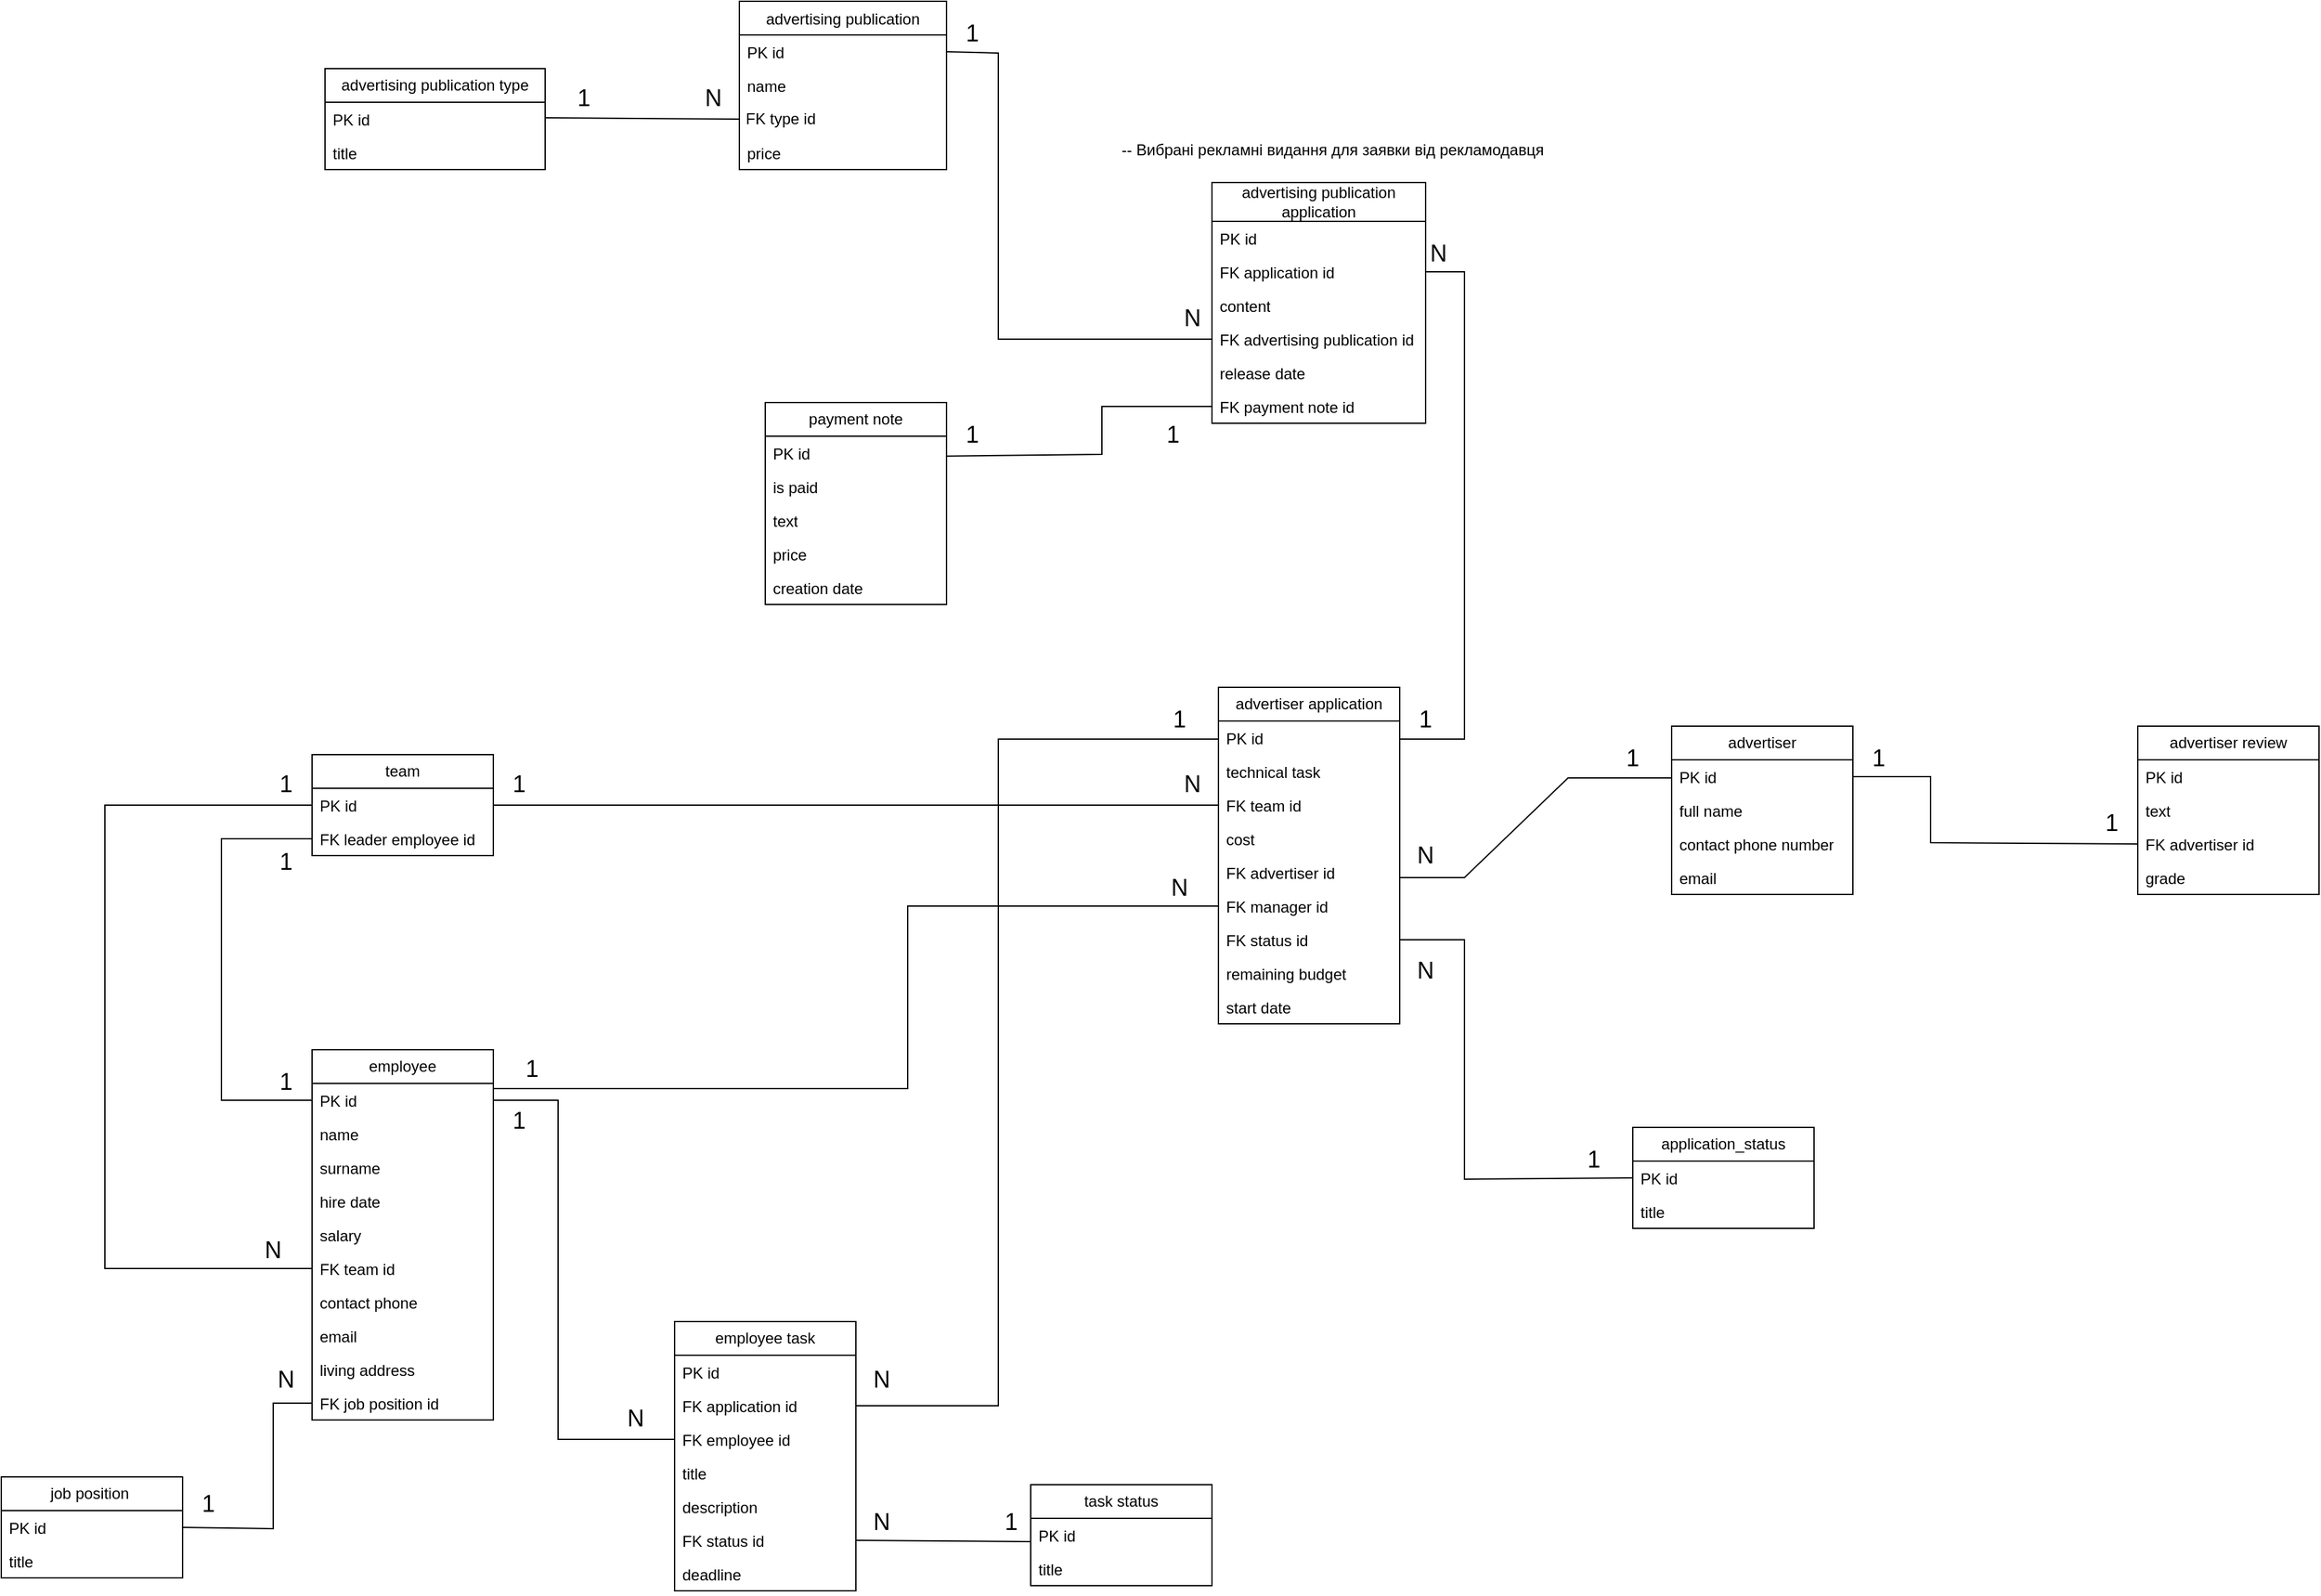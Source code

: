 <mxfile version="22.0.4" type="device">
  <diagram name="Страница — 1" id="g6bd3yMYo5vylakpivTN">
    <mxGraphModel dx="1366" dy="722" grid="1" gridSize="10" guides="1" tooltips="1" connect="1" arrows="1" fold="1" page="1" pageScale="1" pageWidth="3300" pageHeight="2339" math="0" shadow="0">
      <root>
        <mxCell id="0" />
        <mxCell id="1" parent="0" />
        <mxCell id="McqnFxOTJsRAkVIEEmKg-53" value="employee" style="swimlane;fontStyle=0;childLayout=stackLayout;horizontal=1;startSize=26;fillColor=none;horizontalStack=0;resizeParent=1;resizeParentMax=0;resizeLast=0;collapsible=1;marginBottom=0;whiteSpace=wrap;html=1;" parent="1" vertex="1">
          <mxGeometry x="1350" y="1420" width="140" height="286" as="geometry" />
        </mxCell>
        <mxCell id="McqnFxOTJsRAkVIEEmKg-54" value="PK id&amp;nbsp;" style="text;strokeColor=none;fillColor=none;align=left;verticalAlign=top;spacingLeft=4;spacingRight=4;overflow=hidden;rotatable=0;points=[[0,0.5],[1,0.5]];portConstraint=eastwest;whiteSpace=wrap;html=1;" parent="McqnFxOTJsRAkVIEEmKg-53" vertex="1">
          <mxGeometry y="26" width="140" height="26" as="geometry" />
        </mxCell>
        <mxCell id="McqnFxOTJsRAkVIEEmKg-55" value="name" style="text;strokeColor=none;fillColor=none;align=left;verticalAlign=top;spacingLeft=4;spacingRight=4;overflow=hidden;rotatable=0;points=[[0,0.5],[1,0.5]];portConstraint=eastwest;whiteSpace=wrap;html=1;" parent="McqnFxOTJsRAkVIEEmKg-53" vertex="1">
          <mxGeometry y="52" width="140" height="26" as="geometry" />
        </mxCell>
        <mxCell id="McqnFxOTJsRAkVIEEmKg-56" value="surname" style="text;strokeColor=none;fillColor=none;align=left;verticalAlign=top;spacingLeft=4;spacingRight=4;overflow=hidden;rotatable=0;points=[[0,0.5],[1,0.5]];portConstraint=eastwest;whiteSpace=wrap;html=1;" parent="McqnFxOTJsRAkVIEEmKg-53" vertex="1">
          <mxGeometry y="78" width="140" height="26" as="geometry" />
        </mxCell>
        <mxCell id="McqnFxOTJsRAkVIEEmKg-57" value="hire date" style="text;strokeColor=none;fillColor=none;align=left;verticalAlign=top;spacingLeft=4;spacingRight=4;overflow=hidden;rotatable=0;points=[[0,0.5],[1,0.5]];portConstraint=eastwest;whiteSpace=wrap;html=1;" parent="McqnFxOTJsRAkVIEEmKg-53" vertex="1">
          <mxGeometry y="104" width="140" height="26" as="geometry" />
        </mxCell>
        <mxCell id="McqnFxOTJsRAkVIEEmKg-60" value="salary" style="text;strokeColor=none;fillColor=none;align=left;verticalAlign=top;spacingLeft=4;spacingRight=4;overflow=hidden;rotatable=0;points=[[0,0.5],[1,0.5]];portConstraint=eastwest;whiteSpace=wrap;html=1;" parent="McqnFxOTJsRAkVIEEmKg-53" vertex="1">
          <mxGeometry y="130" width="140" height="26" as="geometry" />
        </mxCell>
        <mxCell id="McqnFxOTJsRAkVIEEmKg-64" value="FK team id" style="text;strokeColor=none;fillColor=none;align=left;verticalAlign=top;spacingLeft=4;spacingRight=4;overflow=hidden;rotatable=0;points=[[0,0.5],[1,0.5]];portConstraint=eastwest;whiteSpace=wrap;html=1;" parent="McqnFxOTJsRAkVIEEmKg-53" vertex="1">
          <mxGeometry y="156" width="140" height="26" as="geometry" />
        </mxCell>
        <mxCell id="McqnFxOTJsRAkVIEEmKg-63" value="contact phone" style="text;strokeColor=none;fillColor=none;align=left;verticalAlign=top;spacingLeft=4;spacingRight=4;overflow=hidden;rotatable=0;points=[[0,0.5],[1,0.5]];portConstraint=eastwest;whiteSpace=wrap;html=1;" parent="McqnFxOTJsRAkVIEEmKg-53" vertex="1">
          <mxGeometry y="182" width="140" height="26" as="geometry" />
        </mxCell>
        <mxCell id="McqnFxOTJsRAkVIEEmKg-62" value="email" style="text;strokeColor=none;fillColor=none;align=left;verticalAlign=top;spacingLeft=4;spacingRight=4;overflow=hidden;rotatable=0;points=[[0,0.5],[1,0.5]];portConstraint=eastwest;whiteSpace=wrap;html=1;" parent="McqnFxOTJsRAkVIEEmKg-53" vertex="1">
          <mxGeometry y="208" width="140" height="26" as="geometry" />
        </mxCell>
        <mxCell id="McqnFxOTJsRAkVIEEmKg-61" value="living address" style="text;strokeColor=none;fillColor=none;align=left;verticalAlign=top;spacingLeft=4;spacingRight=4;overflow=hidden;rotatable=0;points=[[0,0.5],[1,0.5]];portConstraint=eastwest;whiteSpace=wrap;html=1;" parent="McqnFxOTJsRAkVIEEmKg-53" vertex="1">
          <mxGeometry y="234" width="140" height="26" as="geometry" />
        </mxCell>
        <mxCell id="McqnFxOTJsRAkVIEEmKg-58" value="FK job position id" style="text;strokeColor=none;fillColor=none;align=left;verticalAlign=top;spacingLeft=4;spacingRight=4;overflow=hidden;rotatable=0;points=[[0,0.5],[1,0.5]];portConstraint=eastwest;whiteSpace=wrap;html=1;" parent="McqnFxOTJsRAkVIEEmKg-53" vertex="1">
          <mxGeometry y="260" width="140" height="26" as="geometry" />
        </mxCell>
        <mxCell id="McqnFxOTJsRAkVIEEmKg-67" value="team" style="swimlane;fontStyle=0;childLayout=stackLayout;horizontal=1;startSize=26;fillColor=none;horizontalStack=0;resizeParent=1;resizeParentMax=0;resizeLast=0;collapsible=1;marginBottom=0;whiteSpace=wrap;html=1;" parent="1" vertex="1">
          <mxGeometry x="1350" y="1192" width="140" height="78" as="geometry" />
        </mxCell>
        <mxCell id="McqnFxOTJsRAkVIEEmKg-68" value="PK id" style="text;strokeColor=none;fillColor=none;align=left;verticalAlign=top;spacingLeft=4;spacingRight=4;overflow=hidden;rotatable=0;points=[[0,0.5],[1,0.5]];portConstraint=eastwest;whiteSpace=wrap;html=1;" parent="McqnFxOTJsRAkVIEEmKg-67" vertex="1">
          <mxGeometry y="26" width="140" height="26" as="geometry" />
        </mxCell>
        <mxCell id="McqnFxOTJsRAkVIEEmKg-69" value="FK leader employee id" style="text;strokeColor=none;fillColor=none;align=left;verticalAlign=top;spacingLeft=4;spacingRight=4;overflow=hidden;rotatable=0;points=[[0,0.5],[1,0.5]];portConstraint=eastwest;whiteSpace=wrap;html=1;" parent="McqnFxOTJsRAkVIEEmKg-67" vertex="1">
          <mxGeometry y="52" width="140" height="26" as="geometry" />
        </mxCell>
        <mxCell id="McqnFxOTJsRAkVIEEmKg-78" value="job position&amp;nbsp;" style="swimlane;fontStyle=0;childLayout=stackLayout;horizontal=1;startSize=26;fillColor=none;horizontalStack=0;resizeParent=1;resizeParentMax=0;resizeLast=0;collapsible=1;marginBottom=0;whiteSpace=wrap;html=1;" parent="1" vertex="1">
          <mxGeometry x="1110" y="1750" width="140" height="78" as="geometry" />
        </mxCell>
        <mxCell id="McqnFxOTJsRAkVIEEmKg-79" value="PK id" style="text;strokeColor=none;fillColor=none;align=left;verticalAlign=top;spacingLeft=4;spacingRight=4;overflow=hidden;rotatable=0;points=[[0,0.5],[1,0.5]];portConstraint=eastwest;whiteSpace=wrap;html=1;" parent="McqnFxOTJsRAkVIEEmKg-78" vertex="1">
          <mxGeometry y="26" width="140" height="26" as="geometry" />
        </mxCell>
        <mxCell id="McqnFxOTJsRAkVIEEmKg-80" value="title&amp;nbsp;" style="text;strokeColor=none;fillColor=none;align=left;verticalAlign=top;spacingLeft=4;spacingRight=4;overflow=hidden;rotatable=0;points=[[0,0.5],[1,0.5]];portConstraint=eastwest;whiteSpace=wrap;html=1;" parent="McqnFxOTJsRAkVIEEmKg-78" vertex="1">
          <mxGeometry y="52" width="140" height="26" as="geometry" />
        </mxCell>
        <mxCell id="McqnFxOTJsRAkVIEEmKg-83" value="advertising publication application" style="swimlane;fontStyle=0;childLayout=stackLayout;horizontal=1;startSize=30;fillColor=none;horizontalStack=0;resizeParent=1;resizeParentMax=0;resizeLast=0;collapsible=1;marginBottom=0;whiteSpace=wrap;html=1;" parent="1" vertex="1">
          <mxGeometry x="2045" y="750" width="165" height="186" as="geometry" />
        </mxCell>
        <mxCell id="McqnFxOTJsRAkVIEEmKg-84" value="PK id" style="text;strokeColor=none;fillColor=none;align=left;verticalAlign=top;spacingLeft=4;spacingRight=4;overflow=hidden;rotatable=0;points=[[0,0.5],[1,0.5]];portConstraint=eastwest;whiteSpace=wrap;html=1;" parent="McqnFxOTJsRAkVIEEmKg-83" vertex="1">
          <mxGeometry y="30" width="165" height="26" as="geometry" />
        </mxCell>
        <mxCell id="McqnFxOTJsRAkVIEEmKg-85" value="FK application id" style="text;strokeColor=none;fillColor=none;align=left;verticalAlign=top;spacingLeft=4;spacingRight=4;overflow=hidden;rotatable=0;points=[[0,0.5],[1,0.5]];portConstraint=eastwest;whiteSpace=wrap;html=1;" parent="McqnFxOTJsRAkVIEEmKg-83" vertex="1">
          <mxGeometry y="56" width="165" height="26" as="geometry" />
        </mxCell>
        <mxCell id="McqnFxOTJsRAkVIEEmKg-87" value="content" style="text;strokeColor=none;fillColor=none;align=left;verticalAlign=top;spacingLeft=4;spacingRight=4;overflow=hidden;rotatable=0;points=[[0,0.5],[1,0.5]];portConstraint=eastwest;whiteSpace=wrap;html=1;" parent="McqnFxOTJsRAkVIEEmKg-83" vertex="1">
          <mxGeometry y="82" width="165" height="26" as="geometry" />
        </mxCell>
        <mxCell id="McqnFxOTJsRAkVIEEmKg-86" value="FK advertising publication id" style="text;strokeColor=none;fillColor=none;align=left;verticalAlign=top;spacingLeft=4;spacingRight=4;overflow=hidden;rotatable=0;points=[[0,0.5],[1,0.5]];portConstraint=eastwest;whiteSpace=wrap;html=1;" parent="McqnFxOTJsRAkVIEEmKg-83" vertex="1">
          <mxGeometry y="108" width="165" height="26" as="geometry" />
        </mxCell>
        <mxCell id="McqnFxOTJsRAkVIEEmKg-89" value="release date" style="text;strokeColor=none;fillColor=none;align=left;verticalAlign=top;spacingLeft=4;spacingRight=4;overflow=hidden;rotatable=0;points=[[0,0.5],[1,0.5]];portConstraint=eastwest;whiteSpace=wrap;html=1;" parent="McqnFxOTJsRAkVIEEmKg-83" vertex="1">
          <mxGeometry y="134" width="165" height="26" as="geometry" />
        </mxCell>
        <mxCell id="McqnFxOTJsRAkVIEEmKg-88" value="FK payment note id" style="text;strokeColor=none;fillColor=none;align=left;verticalAlign=top;spacingLeft=4;spacingRight=4;overflow=hidden;rotatable=0;points=[[0,0.5],[1,0.5]];portConstraint=eastwest;whiteSpace=wrap;html=1;" parent="McqnFxOTJsRAkVIEEmKg-83" vertex="1">
          <mxGeometry y="160" width="165" height="26" as="geometry" />
        </mxCell>
        <mxCell id="McqnFxOTJsRAkVIEEmKg-1" value="advertising publication type" style="swimlane;fontStyle=0;childLayout=stackLayout;horizontal=1;startSize=26;fillColor=none;horizontalStack=0;resizeParent=1;resizeParentMax=0;resizeLast=0;collapsible=1;marginBottom=0;whiteSpace=wrap;html=1;" parent="1" vertex="1">
          <mxGeometry x="1360" y="662" width="170" height="78" as="geometry" />
        </mxCell>
        <mxCell id="McqnFxOTJsRAkVIEEmKg-2" value="PK id&amp;nbsp;" style="text;strokeColor=none;fillColor=none;align=left;verticalAlign=top;spacingLeft=4;spacingRight=4;overflow=hidden;rotatable=0;points=[[0,0.5],[1,0.5]];portConstraint=eastwest;whiteSpace=wrap;html=1;" parent="McqnFxOTJsRAkVIEEmKg-1" vertex="1">
          <mxGeometry y="26" width="170" height="26" as="geometry" />
        </mxCell>
        <mxCell id="McqnFxOTJsRAkVIEEmKg-3" value="title" style="text;strokeColor=none;fillColor=none;align=left;verticalAlign=top;spacingLeft=4;spacingRight=4;overflow=hidden;rotatable=0;points=[[0,0.5],[1,0.5]];portConstraint=eastwest;whiteSpace=wrap;html=1;" parent="McqnFxOTJsRAkVIEEmKg-1" vertex="1">
          <mxGeometry y="52" width="170" height="26" as="geometry" />
        </mxCell>
        <mxCell id="McqnFxOTJsRAkVIEEmKg-5" value="&lt;span style=&quot;font-weight: normal;&quot;&gt;advertising publication&lt;/span&gt;" style="swimlane;fontStyle=1;align=center;verticalAlign=top;childLayout=stackLayout;horizontal=1;startSize=26;horizontalStack=0;resizeParent=1;resizeParentMax=0;resizeLast=0;collapsible=1;marginBottom=0;whiteSpace=wrap;html=1;" parent="1" vertex="1">
          <mxGeometry x="1680" y="610" width="160" height="130" as="geometry">
            <mxRectangle x="730" y="200" width="160" height="30" as="alternateBounds" />
          </mxGeometry>
        </mxCell>
        <mxCell id="McqnFxOTJsRAkVIEEmKg-6" value="PK id" style="text;strokeColor=none;fillColor=none;align=left;verticalAlign=top;spacingLeft=4;spacingRight=4;overflow=hidden;rotatable=0;points=[[0,0.5],[1,0.5]];portConstraint=eastwest;whiteSpace=wrap;html=1;" parent="McqnFxOTJsRAkVIEEmKg-5" vertex="1">
          <mxGeometry y="26" width="160" height="26" as="geometry" />
        </mxCell>
        <mxCell id="McqnFxOTJsRAkVIEEmKg-8" value="name" style="text;strokeColor=none;fillColor=none;align=left;verticalAlign=top;spacingLeft=4;spacingRight=4;overflow=hidden;rotatable=0;points=[[0,0.5],[1,0.5]];portConstraint=eastwest;whiteSpace=wrap;html=1;" parent="McqnFxOTJsRAkVIEEmKg-5" vertex="1">
          <mxGeometry y="52" width="160" height="26" as="geometry" />
        </mxCell>
        <mxCell id="McqnFxOTJsRAkVIEEmKg-18" value="FK type id" style="text;align=left;fontStyle=0;verticalAlign=middle;spacingLeft=3;spacingRight=3;strokeColor=none;rotatable=0;points=[[0,0.5],[1,0.5]];portConstraint=eastwest;html=1;" parent="McqnFxOTJsRAkVIEEmKg-5" vertex="1">
          <mxGeometry y="78" width="160" height="26" as="geometry" />
        </mxCell>
        <mxCell id="McqnFxOTJsRAkVIEEmKg-21" value="price" style="text;strokeColor=none;fillColor=none;align=left;verticalAlign=top;spacingLeft=4;spacingRight=4;overflow=hidden;rotatable=0;points=[[0,0.5],[1,0.5]];portConstraint=eastwest;whiteSpace=wrap;html=1;" parent="McqnFxOTJsRAkVIEEmKg-5" vertex="1">
          <mxGeometry y="104" width="160" height="26" as="geometry" />
        </mxCell>
        <mxCell id="McqnFxOTJsRAkVIEEmKg-95" value="payment note" style="swimlane;fontStyle=0;childLayout=stackLayout;horizontal=1;startSize=26;fillColor=none;horizontalStack=0;resizeParent=1;resizeParentMax=0;resizeLast=0;collapsible=1;marginBottom=0;whiteSpace=wrap;html=1;" parent="1" vertex="1">
          <mxGeometry x="1700" y="920" width="140" height="156" as="geometry" />
        </mxCell>
        <mxCell id="McqnFxOTJsRAkVIEEmKg-96" value="PK id" style="text;strokeColor=none;fillColor=none;align=left;verticalAlign=top;spacingLeft=4;spacingRight=4;overflow=hidden;rotatable=0;points=[[0,0.5],[1,0.5]];portConstraint=eastwest;whiteSpace=wrap;html=1;" parent="McqnFxOTJsRAkVIEEmKg-95" vertex="1">
          <mxGeometry y="26" width="140" height="26" as="geometry" />
        </mxCell>
        <mxCell id="McqnFxOTJsRAkVIEEmKg-97" value="is paid" style="text;strokeColor=none;fillColor=none;align=left;verticalAlign=top;spacingLeft=4;spacingRight=4;overflow=hidden;rotatable=0;points=[[0,0.5],[1,0.5]];portConstraint=eastwest;whiteSpace=wrap;html=1;" parent="McqnFxOTJsRAkVIEEmKg-95" vertex="1">
          <mxGeometry y="52" width="140" height="26" as="geometry" />
        </mxCell>
        <mxCell id="McqnFxOTJsRAkVIEEmKg-99" value="text" style="text;strokeColor=none;fillColor=none;align=left;verticalAlign=top;spacingLeft=4;spacingRight=4;overflow=hidden;rotatable=0;points=[[0,0.5],[1,0.5]];portConstraint=eastwest;whiteSpace=wrap;html=1;" parent="McqnFxOTJsRAkVIEEmKg-95" vertex="1">
          <mxGeometry y="78" width="140" height="26" as="geometry" />
        </mxCell>
        <mxCell id="McqnFxOTJsRAkVIEEmKg-100" value="price" style="text;strokeColor=none;fillColor=none;align=left;verticalAlign=top;spacingLeft=4;spacingRight=4;overflow=hidden;rotatable=0;points=[[0,0.5],[1,0.5]];portConstraint=eastwest;whiteSpace=wrap;html=1;" parent="McqnFxOTJsRAkVIEEmKg-95" vertex="1">
          <mxGeometry y="104" width="140" height="26" as="geometry" />
        </mxCell>
        <mxCell id="McqnFxOTJsRAkVIEEmKg-98" value="creation date" style="text;strokeColor=none;fillColor=none;align=left;verticalAlign=top;spacingLeft=4;spacingRight=4;overflow=hidden;rotatable=0;points=[[0,0.5],[1,0.5]];portConstraint=eastwest;whiteSpace=wrap;html=1;" parent="McqnFxOTJsRAkVIEEmKg-95" vertex="1">
          <mxGeometry y="130" width="140" height="26" as="geometry" />
        </mxCell>
        <mxCell id="McqnFxOTJsRAkVIEEmKg-103" value="employee task" style="swimlane;fontStyle=0;childLayout=stackLayout;horizontal=1;startSize=26;fillColor=none;horizontalStack=0;resizeParent=1;resizeParentMax=0;resizeLast=0;collapsible=1;marginBottom=0;whiteSpace=wrap;html=1;" parent="1" vertex="1">
          <mxGeometry x="1630" y="1630" width="140" height="208" as="geometry" />
        </mxCell>
        <mxCell id="McqnFxOTJsRAkVIEEmKg-104" value="PK id" style="text;strokeColor=none;fillColor=none;align=left;verticalAlign=top;spacingLeft=4;spacingRight=4;overflow=hidden;rotatable=0;points=[[0,0.5],[1,0.5]];portConstraint=eastwest;whiteSpace=wrap;html=1;" parent="McqnFxOTJsRAkVIEEmKg-103" vertex="1">
          <mxGeometry y="26" width="140" height="26" as="geometry" />
        </mxCell>
        <mxCell id="f1Xy0BSZSPiugamJ5E43-2" value="FK application id" style="text;strokeColor=none;fillColor=none;align=left;verticalAlign=top;spacingLeft=4;spacingRight=4;overflow=hidden;rotatable=0;points=[[0,0.5],[1,0.5]];portConstraint=eastwest;whiteSpace=wrap;html=1;" parent="McqnFxOTJsRAkVIEEmKg-103" vertex="1">
          <mxGeometry y="52" width="140" height="26" as="geometry" />
        </mxCell>
        <mxCell id="McqnFxOTJsRAkVIEEmKg-105" value="FK employee id" style="text;strokeColor=none;fillColor=none;align=left;verticalAlign=top;spacingLeft=4;spacingRight=4;overflow=hidden;rotatable=0;points=[[0,0.5],[1,0.5]];portConstraint=eastwest;whiteSpace=wrap;html=1;" parent="McqnFxOTJsRAkVIEEmKg-103" vertex="1">
          <mxGeometry y="78" width="140" height="26" as="geometry" />
        </mxCell>
        <mxCell id="McqnFxOTJsRAkVIEEmKg-107" value="title" style="text;strokeColor=none;fillColor=none;align=left;verticalAlign=top;spacingLeft=4;spacingRight=4;overflow=hidden;rotatable=0;points=[[0,0.5],[1,0.5]];portConstraint=eastwest;whiteSpace=wrap;html=1;" parent="McqnFxOTJsRAkVIEEmKg-103" vertex="1">
          <mxGeometry y="104" width="140" height="26" as="geometry" />
        </mxCell>
        <mxCell id="McqnFxOTJsRAkVIEEmKg-108" value="description" style="text;strokeColor=none;fillColor=none;align=left;verticalAlign=top;spacingLeft=4;spacingRight=4;overflow=hidden;rotatable=0;points=[[0,0.5],[1,0.5]];portConstraint=eastwest;whiteSpace=wrap;html=1;" parent="McqnFxOTJsRAkVIEEmKg-103" vertex="1">
          <mxGeometry y="130" width="140" height="26" as="geometry" />
        </mxCell>
        <mxCell id="McqnFxOTJsRAkVIEEmKg-106" value="FK status id" style="text;strokeColor=none;fillColor=none;align=left;verticalAlign=top;spacingLeft=4;spacingRight=4;overflow=hidden;rotatable=0;points=[[0,0.5],[1,0.5]];portConstraint=eastwest;whiteSpace=wrap;html=1;" parent="McqnFxOTJsRAkVIEEmKg-103" vertex="1">
          <mxGeometry y="156" width="140" height="26" as="geometry" />
        </mxCell>
        <mxCell id="rpDzEWUVk_bfpMliMQqk-1" value="deadline" style="text;strokeColor=none;fillColor=none;align=left;verticalAlign=top;spacingLeft=4;spacingRight=4;overflow=hidden;rotatable=0;points=[[0,0.5],[1,0.5]];portConstraint=eastwest;whiteSpace=wrap;html=1;" parent="McqnFxOTJsRAkVIEEmKg-103" vertex="1">
          <mxGeometry y="182" width="140" height="26" as="geometry" />
        </mxCell>
        <mxCell id="McqnFxOTJsRAkVIEEmKg-109" value="task status" style="swimlane;fontStyle=0;childLayout=stackLayout;horizontal=1;startSize=26;fillColor=none;horizontalStack=0;resizeParent=1;resizeParentMax=0;resizeLast=0;collapsible=1;marginBottom=0;whiteSpace=wrap;html=1;" parent="1" vertex="1">
          <mxGeometry x="1905" y="1756" width="140" height="78" as="geometry" />
        </mxCell>
        <mxCell id="McqnFxOTJsRAkVIEEmKg-110" value="PK id" style="text;strokeColor=none;fillColor=none;align=left;verticalAlign=top;spacingLeft=4;spacingRight=4;overflow=hidden;rotatable=0;points=[[0,0.5],[1,0.5]];portConstraint=eastwest;whiteSpace=wrap;html=1;" parent="McqnFxOTJsRAkVIEEmKg-109" vertex="1">
          <mxGeometry y="26" width="140" height="26" as="geometry" />
        </mxCell>
        <mxCell id="McqnFxOTJsRAkVIEEmKg-111" value="title" style="text;strokeColor=none;fillColor=none;align=left;verticalAlign=top;spacingLeft=4;spacingRight=4;overflow=hidden;rotatable=0;points=[[0,0.5],[1,0.5]];portConstraint=eastwest;whiteSpace=wrap;html=1;" parent="McqnFxOTJsRAkVIEEmKg-109" vertex="1">
          <mxGeometry y="52" width="140" height="26" as="geometry" />
        </mxCell>
        <mxCell id="McqnFxOTJsRAkVIEEmKg-41" value="advertiser application" style="swimlane;fontStyle=0;childLayout=stackLayout;horizontal=1;startSize=26;fillColor=none;horizontalStack=0;resizeParent=1;resizeParentMax=0;resizeLast=0;collapsible=1;marginBottom=0;whiteSpace=wrap;html=1;" parent="1" vertex="1">
          <mxGeometry x="2050" y="1140" width="140" height="260" as="geometry" />
        </mxCell>
        <mxCell id="McqnFxOTJsRAkVIEEmKg-42" value="PK id&amp;nbsp;" style="text;strokeColor=none;fillColor=none;align=left;verticalAlign=top;spacingLeft=4;spacingRight=4;overflow=hidden;rotatable=0;points=[[0,0.5],[1,0.5]];portConstraint=eastwest;whiteSpace=wrap;html=1;" parent="McqnFxOTJsRAkVIEEmKg-41" vertex="1">
          <mxGeometry y="26" width="140" height="26" as="geometry" />
        </mxCell>
        <mxCell id="McqnFxOTJsRAkVIEEmKg-43" value="technical task" style="text;strokeColor=none;fillColor=none;align=left;verticalAlign=top;spacingLeft=4;spacingRight=4;overflow=hidden;rotatable=0;points=[[0,0.5],[1,0.5]];portConstraint=eastwest;whiteSpace=wrap;html=1;" parent="McqnFxOTJsRAkVIEEmKg-41" vertex="1">
          <mxGeometry y="52" width="140" height="26" as="geometry" />
        </mxCell>
        <mxCell id="McqnFxOTJsRAkVIEEmKg-46" value="FK team id" style="text;strokeColor=none;fillColor=none;align=left;verticalAlign=top;spacingLeft=4;spacingRight=4;overflow=hidden;rotatable=0;points=[[0,0.5],[1,0.5]];portConstraint=eastwest;whiteSpace=wrap;html=1;" parent="McqnFxOTJsRAkVIEEmKg-41" vertex="1">
          <mxGeometry y="78" width="140" height="26" as="geometry" />
        </mxCell>
        <mxCell id="McqnFxOTJsRAkVIEEmKg-44" value="cost" style="text;strokeColor=none;fillColor=none;align=left;verticalAlign=top;spacingLeft=4;spacingRight=4;overflow=hidden;rotatable=0;points=[[0,0.5],[1,0.5]];portConstraint=eastwest;whiteSpace=wrap;html=1;" parent="McqnFxOTJsRAkVIEEmKg-41" vertex="1">
          <mxGeometry y="104" width="140" height="26" as="geometry" />
        </mxCell>
        <mxCell id="McqnFxOTJsRAkVIEEmKg-45" value="FK advertiser id" style="text;strokeColor=none;fillColor=none;align=left;verticalAlign=top;spacingLeft=4;spacingRight=4;overflow=hidden;rotatable=0;points=[[0,0.5],[1,0.5]];portConstraint=eastwest;whiteSpace=wrap;html=1;" parent="McqnFxOTJsRAkVIEEmKg-41" vertex="1">
          <mxGeometry y="130" width="140" height="26" as="geometry" />
        </mxCell>
        <mxCell id="McqnFxOTJsRAkVIEEmKg-47" value="FK manager id" style="text;strokeColor=none;fillColor=none;align=left;verticalAlign=top;spacingLeft=4;spacingRight=4;overflow=hidden;rotatable=0;points=[[0,0.5],[1,0.5]];portConstraint=eastwest;whiteSpace=wrap;html=1;" parent="McqnFxOTJsRAkVIEEmKg-41" vertex="1">
          <mxGeometry y="156" width="140" height="26" as="geometry" />
        </mxCell>
        <mxCell id="MyFPFQ9mLuMTNdEqDyWR-5" value="FK status id" style="text;strokeColor=none;fillColor=none;align=left;verticalAlign=top;spacingLeft=4;spacingRight=4;overflow=hidden;rotatable=0;points=[[0,0.5],[1,0.5]];portConstraint=eastwest;whiteSpace=wrap;html=1;" parent="McqnFxOTJsRAkVIEEmKg-41" vertex="1">
          <mxGeometry y="182" width="140" height="26" as="geometry" />
        </mxCell>
        <mxCell id="f1Xy0BSZSPiugamJ5E43-9" value="remaining budget" style="text;strokeColor=none;fillColor=none;align=left;verticalAlign=top;spacingLeft=4;spacingRight=4;overflow=hidden;rotatable=0;points=[[0,0.5],[1,0.5]];portConstraint=eastwest;whiteSpace=wrap;html=1;" parent="McqnFxOTJsRAkVIEEmKg-41" vertex="1">
          <mxGeometry y="208" width="140" height="26" as="geometry" />
        </mxCell>
        <mxCell id="HIlLosAb8wcKGpK-sCqU-1" value="start date" style="text;strokeColor=none;fillColor=none;align=left;verticalAlign=top;spacingLeft=4;spacingRight=4;overflow=hidden;rotatable=0;points=[[0,0.5],[1,0.5]];portConstraint=eastwest;whiteSpace=wrap;html=1;" parent="McqnFxOTJsRAkVIEEmKg-41" vertex="1">
          <mxGeometry y="234" width="140" height="26" as="geometry" />
        </mxCell>
        <mxCell id="McqnFxOTJsRAkVIEEmKg-27" value="advertiser" style="swimlane;fontStyle=0;childLayout=stackLayout;horizontal=1;startSize=26;fillColor=none;horizontalStack=0;resizeParent=1;resizeParentMax=0;resizeLast=0;collapsible=1;marginBottom=0;whiteSpace=wrap;html=1;" parent="1" vertex="1">
          <mxGeometry x="2400" y="1170" width="140" height="130" as="geometry" />
        </mxCell>
        <mxCell id="McqnFxOTJsRAkVIEEmKg-28" value="PK id" style="text;strokeColor=none;fillColor=none;align=left;verticalAlign=top;spacingLeft=4;spacingRight=4;overflow=hidden;rotatable=0;points=[[0,0.5],[1,0.5]];portConstraint=eastwest;whiteSpace=wrap;html=1;" parent="McqnFxOTJsRAkVIEEmKg-27" vertex="1">
          <mxGeometry y="26" width="140" height="26" as="geometry" />
        </mxCell>
        <mxCell id="McqnFxOTJsRAkVIEEmKg-29" value="full name" style="text;strokeColor=none;fillColor=none;align=left;verticalAlign=top;spacingLeft=4;spacingRight=4;overflow=hidden;rotatable=0;points=[[0,0.5],[1,0.5]];portConstraint=eastwest;whiteSpace=wrap;html=1;" parent="McqnFxOTJsRAkVIEEmKg-27" vertex="1">
          <mxGeometry y="52" width="140" height="26" as="geometry" />
        </mxCell>
        <mxCell id="McqnFxOTJsRAkVIEEmKg-30" value="contact phone number" style="text;strokeColor=none;fillColor=none;align=left;verticalAlign=top;spacingLeft=4;spacingRight=4;overflow=hidden;rotatable=0;points=[[0,0.5],[1,0.5]];portConstraint=eastwest;whiteSpace=wrap;html=1;" parent="McqnFxOTJsRAkVIEEmKg-27" vertex="1">
          <mxGeometry y="78" width="140" height="26" as="geometry" />
        </mxCell>
        <mxCell id="McqnFxOTJsRAkVIEEmKg-32" value="email" style="text;strokeColor=none;fillColor=none;align=left;verticalAlign=top;spacingLeft=4;spacingRight=4;overflow=hidden;rotatable=0;points=[[0,0.5],[1,0.5]];portConstraint=eastwest;whiteSpace=wrap;html=1;" parent="McqnFxOTJsRAkVIEEmKg-27" vertex="1">
          <mxGeometry y="104" width="140" height="26" as="geometry" />
        </mxCell>
        <mxCell id="McqnFxOTJsRAkVIEEmKg-33" value="advertiser review" style="swimlane;fontStyle=0;childLayout=stackLayout;horizontal=1;startSize=26;fillColor=none;horizontalStack=0;resizeParent=1;resizeParentMax=0;resizeLast=0;collapsible=1;marginBottom=0;whiteSpace=wrap;html=1;" parent="1" vertex="1">
          <mxGeometry x="2760" y="1170" width="140" height="130" as="geometry" />
        </mxCell>
        <mxCell id="McqnFxOTJsRAkVIEEmKg-34" value="PK id" style="text;strokeColor=none;fillColor=none;align=left;verticalAlign=top;spacingLeft=4;spacingRight=4;overflow=hidden;rotatable=0;points=[[0,0.5],[1,0.5]];portConstraint=eastwest;whiteSpace=wrap;html=1;" parent="McqnFxOTJsRAkVIEEmKg-33" vertex="1">
          <mxGeometry y="26" width="140" height="26" as="geometry" />
        </mxCell>
        <mxCell id="McqnFxOTJsRAkVIEEmKg-35" value="text" style="text;strokeColor=none;fillColor=none;align=left;verticalAlign=top;spacingLeft=4;spacingRight=4;overflow=hidden;rotatable=0;points=[[0,0.5],[1,0.5]];portConstraint=eastwest;whiteSpace=wrap;html=1;" parent="McqnFxOTJsRAkVIEEmKg-33" vertex="1">
          <mxGeometry y="52" width="140" height="26" as="geometry" />
        </mxCell>
        <mxCell id="McqnFxOTJsRAkVIEEmKg-36" value="FK advertiser id" style="text;strokeColor=none;fillColor=none;align=left;verticalAlign=top;spacingLeft=4;spacingRight=4;overflow=hidden;rotatable=0;points=[[0,0.5],[1,0.5]];portConstraint=eastwest;whiteSpace=wrap;html=1;" parent="McqnFxOTJsRAkVIEEmKg-33" vertex="1">
          <mxGeometry y="78" width="140" height="26" as="geometry" />
        </mxCell>
        <mxCell id="McqnFxOTJsRAkVIEEmKg-37" value="grade" style="text;strokeColor=none;fillColor=none;align=left;verticalAlign=top;spacingLeft=4;spacingRight=4;overflow=hidden;rotatable=0;points=[[0,0.5],[1,0.5]];portConstraint=eastwest;whiteSpace=wrap;html=1;" parent="McqnFxOTJsRAkVIEEmKg-33" vertex="1">
          <mxGeometry y="104" width="140" height="26" as="geometry" />
        </mxCell>
        <mxCell id="eCdpoadKkDuX9MHkHpz4-1" value="N" style="text;html=1;strokeColor=none;fillColor=none;align=center;verticalAlign=middle;whiteSpace=wrap;rounded=0;fontSize=18;" parent="1" vertex="1">
          <mxGeometry x="1990" y="1280" width="60" height="30" as="geometry" />
        </mxCell>
        <mxCell id="eCdpoadKkDuX9MHkHpz4-2" value="1" style="text;html=1;strokeColor=none;fillColor=none;align=center;verticalAlign=middle;whiteSpace=wrap;rounded=0;fontSize=18;" parent="1" vertex="1">
          <mxGeometry x="2710" y="1230" width="60" height="30" as="geometry" />
        </mxCell>
        <mxCell id="eCdpoadKkDuX9MHkHpz4-3" value="1" style="text;html=1;strokeColor=none;fillColor=none;align=center;verticalAlign=middle;whiteSpace=wrap;rounded=0;fontSize=18;" parent="1" vertex="1">
          <mxGeometry x="2530" y="1180" width="60" height="30" as="geometry" />
        </mxCell>
        <mxCell id="eCdpoadKkDuX9MHkHpz4-4" value="1" style="text;html=1;strokeColor=none;fillColor=none;align=center;verticalAlign=middle;whiteSpace=wrap;rounded=0;fontSize=18;" parent="1" vertex="1">
          <mxGeometry x="2340" y="1180" width="60" height="30" as="geometry" />
        </mxCell>
        <mxCell id="eCdpoadKkDuX9MHkHpz4-5" value="N" style="text;html=1;strokeColor=none;fillColor=none;align=center;verticalAlign=middle;whiteSpace=wrap;rounded=0;fontSize=18;" parent="1" vertex="1">
          <mxGeometry x="2180" y="1255" width="60" height="30" as="geometry" />
        </mxCell>
        <mxCell id="eCdpoadKkDuX9MHkHpz4-7" value="1" style="text;html=1;strokeColor=none;fillColor=none;align=center;verticalAlign=middle;whiteSpace=wrap;rounded=0;fontSize=18;" parent="1" vertex="1">
          <mxGeometry x="1490" y="1420" width="60" height="30" as="geometry" />
        </mxCell>
        <mxCell id="eCdpoadKkDuX9MHkHpz4-9" value="1" style="text;html=1;strokeColor=none;fillColor=none;align=center;verticalAlign=middle;whiteSpace=wrap;rounded=0;fontSize=18;" parent="1" vertex="1">
          <mxGeometry x="1240" y="1756" width="60" height="30" as="geometry" />
        </mxCell>
        <mxCell id="eCdpoadKkDuX9MHkHpz4-10" value="N" style="text;html=1;strokeColor=none;fillColor=none;align=center;verticalAlign=middle;whiteSpace=wrap;rounded=0;fontSize=18;" parent="1" vertex="1">
          <mxGeometry x="1300" y="1660" width="60" height="30" as="geometry" />
        </mxCell>
        <mxCell id="eCdpoadKkDuX9MHkHpz4-11" value="N" style="text;html=1;strokeColor=none;fillColor=none;align=center;verticalAlign=middle;whiteSpace=wrap;rounded=0;fontSize=18;" parent="1" vertex="1">
          <mxGeometry x="1570" y="1690" width="60" height="30" as="geometry" />
        </mxCell>
        <mxCell id="eCdpoadKkDuX9MHkHpz4-12" value="1" style="text;html=1;strokeColor=none;fillColor=none;align=center;verticalAlign=middle;whiteSpace=wrap;rounded=0;fontSize=18;" parent="1" vertex="1">
          <mxGeometry x="1480" y="1460" width="60" height="30" as="geometry" />
        </mxCell>
        <mxCell id="eCdpoadKkDuX9MHkHpz4-13" value="1" style="text;html=1;strokeColor=none;fillColor=none;align=center;verticalAlign=middle;whiteSpace=wrap;rounded=0;fontSize=18;" parent="1" vertex="1">
          <mxGeometry x="1860" y="1770" width="60" height="30" as="geometry" />
        </mxCell>
        <mxCell id="eCdpoadKkDuX9MHkHpz4-14" value="N" style="text;html=1;strokeColor=none;fillColor=none;align=center;verticalAlign=middle;whiteSpace=wrap;rounded=0;fontSize=18;" parent="1" vertex="1">
          <mxGeometry x="1760" y="1770" width="60" height="30" as="geometry" />
        </mxCell>
        <mxCell id="eCdpoadKkDuX9MHkHpz4-15" value="N" style="text;html=1;strokeColor=none;fillColor=none;align=center;verticalAlign=middle;whiteSpace=wrap;rounded=0;fontSize=18;" parent="1" vertex="1">
          <mxGeometry x="1290" y="1560" width="60" height="30" as="geometry" />
        </mxCell>
        <mxCell id="eCdpoadKkDuX9MHkHpz4-16" value="1" style="text;html=1;strokeColor=none;fillColor=none;align=center;verticalAlign=middle;whiteSpace=wrap;rounded=0;fontSize=18;" parent="1" vertex="1">
          <mxGeometry x="1300" y="1260" width="60" height="30" as="geometry" />
        </mxCell>
        <mxCell id="eCdpoadKkDuX9MHkHpz4-17" value="1" style="text;html=1;strokeColor=none;fillColor=none;align=center;verticalAlign=middle;whiteSpace=wrap;rounded=0;fontSize=18;" parent="1" vertex="1">
          <mxGeometry x="1300" y="1430" width="60" height="30" as="geometry" />
        </mxCell>
        <mxCell id="eCdpoadKkDuX9MHkHpz4-18" value="1" style="text;html=1;strokeColor=none;fillColor=none;align=center;verticalAlign=middle;whiteSpace=wrap;rounded=0;fontSize=18;" parent="1" vertex="1">
          <mxGeometry x="1300" y="1200" width="60" height="30" as="geometry" />
        </mxCell>
        <mxCell id="eCdpoadKkDuX9MHkHpz4-19" value="1" style="text;html=1;strokeColor=none;fillColor=none;align=center;verticalAlign=middle;whiteSpace=wrap;rounded=0;fontSize=18;" parent="1" vertex="1">
          <mxGeometry x="1480" y="1200" width="60" height="30" as="geometry" />
        </mxCell>
        <mxCell id="eCdpoadKkDuX9MHkHpz4-20" value="N" style="text;html=1;strokeColor=none;fillColor=none;align=center;verticalAlign=middle;whiteSpace=wrap;rounded=0;fontSize=18;" parent="1" vertex="1">
          <mxGeometry x="2000" y="1200" width="60" height="30" as="geometry" />
        </mxCell>
        <mxCell id="eCdpoadKkDuX9MHkHpz4-21" value="1" style="text;html=1;strokeColor=none;fillColor=none;align=center;verticalAlign=middle;whiteSpace=wrap;rounded=0;fontSize=18;" parent="1" vertex="1">
          <mxGeometry x="1985" y="930" width="60" height="30" as="geometry" />
        </mxCell>
        <mxCell id="eCdpoadKkDuX9MHkHpz4-22" value="1" style="text;html=1;strokeColor=none;fillColor=none;align=center;verticalAlign=middle;whiteSpace=wrap;rounded=0;fontSize=18;" parent="1" vertex="1">
          <mxGeometry x="1830" y="930" width="60" height="30" as="geometry" />
        </mxCell>
        <mxCell id="eCdpoadKkDuX9MHkHpz4-23" value="1" style="text;html=1;strokeColor=none;fillColor=none;align=center;verticalAlign=middle;whiteSpace=wrap;rounded=0;fontSize=18;" parent="1" vertex="1">
          <mxGeometry x="1530" y="670" width="60" height="30" as="geometry" />
        </mxCell>
        <mxCell id="eCdpoadKkDuX9MHkHpz4-24" value="N" style="text;html=1;strokeColor=none;fillColor=none;align=center;verticalAlign=middle;whiteSpace=wrap;rounded=0;fontSize=18;" parent="1" vertex="1">
          <mxGeometry x="1630" y="670" width="60" height="30" as="geometry" />
        </mxCell>
        <mxCell id="eCdpoadKkDuX9MHkHpz4-25" value="N" style="text;html=1;strokeColor=none;fillColor=none;align=center;verticalAlign=middle;whiteSpace=wrap;rounded=0;fontSize=18;" parent="1" vertex="1">
          <mxGeometry x="2000" y="840" width="60" height="30" as="geometry" />
        </mxCell>
        <mxCell id="xdRNNTTpkVEilu6mPG-V-1" value="1" style="text;html=1;strokeColor=none;fillColor=none;align=center;verticalAlign=middle;whiteSpace=wrap;rounded=0;fontSize=18;" parent="1" vertex="1">
          <mxGeometry x="1830" y="620" width="60" height="30" as="geometry" />
        </mxCell>
        <mxCell id="xdRNNTTpkVEilu6mPG-V-2" value="N" style="text;html=1;strokeColor=none;fillColor=none;align=center;verticalAlign=middle;whiteSpace=wrap;rounded=0;fontSize=18;" parent="1" vertex="1">
          <mxGeometry x="2190" y="790" width="60" height="30" as="geometry" />
        </mxCell>
        <mxCell id="xdRNNTTpkVEilu6mPG-V-3" value="1" style="text;html=1;strokeColor=none;fillColor=none;align=center;verticalAlign=middle;whiteSpace=wrap;rounded=0;fontSize=18;" parent="1" vertex="1">
          <mxGeometry x="2180" y="1150" width="60" height="30" as="geometry" />
        </mxCell>
        <mxCell id="MyFPFQ9mLuMTNdEqDyWR-1" value="application_status" style="swimlane;fontStyle=0;childLayout=stackLayout;horizontal=1;startSize=26;fillColor=none;horizontalStack=0;resizeParent=1;resizeParentMax=0;resizeLast=0;collapsible=1;marginBottom=0;whiteSpace=wrap;html=1;" parent="1" vertex="1">
          <mxGeometry x="2370" y="1480" width="140" height="78" as="geometry" />
        </mxCell>
        <mxCell id="MyFPFQ9mLuMTNdEqDyWR-2" value="PK id" style="text;strokeColor=none;fillColor=none;align=left;verticalAlign=top;spacingLeft=4;spacingRight=4;overflow=hidden;rotatable=0;points=[[0,0.5],[1,0.5]];portConstraint=eastwest;whiteSpace=wrap;html=1;" parent="MyFPFQ9mLuMTNdEqDyWR-1" vertex="1">
          <mxGeometry y="26" width="140" height="26" as="geometry" />
        </mxCell>
        <mxCell id="MyFPFQ9mLuMTNdEqDyWR-3" value="title" style="text;strokeColor=none;fillColor=none;align=left;verticalAlign=top;spacingLeft=4;spacingRight=4;overflow=hidden;rotatable=0;points=[[0,0.5],[1,0.5]];portConstraint=eastwest;whiteSpace=wrap;html=1;" parent="MyFPFQ9mLuMTNdEqDyWR-1" vertex="1">
          <mxGeometry y="52" width="140" height="26" as="geometry" />
        </mxCell>
        <mxCell id="MyFPFQ9mLuMTNdEqDyWR-7" value="N" style="text;html=1;strokeColor=none;fillColor=none;align=center;verticalAlign=middle;whiteSpace=wrap;rounded=0;fontSize=18;" parent="1" vertex="1">
          <mxGeometry x="2180" y="1344" width="60" height="30" as="geometry" />
        </mxCell>
        <mxCell id="MyFPFQ9mLuMTNdEqDyWR-8" value="1" style="text;html=1;strokeColor=none;fillColor=none;align=center;verticalAlign=middle;whiteSpace=wrap;rounded=0;fontSize=18;" parent="1" vertex="1">
          <mxGeometry x="2310" y="1490" width="60" height="30" as="geometry" />
        </mxCell>
        <mxCell id="f1Xy0BSZSPiugamJ5E43-6" value="N" style="text;html=1;strokeColor=none;fillColor=none;align=center;verticalAlign=middle;whiteSpace=wrap;rounded=0;fontSize=18;" parent="1" vertex="1">
          <mxGeometry x="1760" y="1660" width="60" height="30" as="geometry" />
        </mxCell>
        <mxCell id="f1Xy0BSZSPiugamJ5E43-7" value="1" style="text;html=1;strokeColor=none;fillColor=none;align=center;verticalAlign=middle;whiteSpace=wrap;rounded=0;fontSize=18;" parent="1" vertex="1">
          <mxGeometry x="1990" y="1150" width="60" height="30" as="geometry" />
        </mxCell>
        <mxCell id="f1Xy0BSZSPiugamJ5E43-10" value="-- Вибранi рекламнi видання для заявки вiд рекламодавця&amp;nbsp;" style="text;html=1;strokeColor=none;fillColor=none;align=center;verticalAlign=middle;whiteSpace=wrap;rounded=0;" parent="1" vertex="1">
          <mxGeometry x="1960" y="710" width="360" height="30" as="geometry" />
        </mxCell>
        <mxCell id="R9_-ew_yeFPSeKTPdgrX-19" value="" style="endArrow=none;html=1;rounded=0;exitX=1;exitY=0.5;exitDx=0;exitDy=0;entryX=0.75;entryY=1;entryDx=0;entryDy=0;" edge="1" parent="1" source="McqnFxOTJsRAkVIEEmKg-106" target="eCdpoadKkDuX9MHkHpz4-13">
          <mxGeometry relative="1" as="geometry">
            <mxPoint x="1740" y="1870" as="sourcePoint" />
            <mxPoint x="1890" y="1820" as="targetPoint" />
          </mxGeometry>
        </mxCell>
        <mxCell id="R9_-ew_yeFPSeKTPdgrX-20" value="" style="endArrow=none;html=1;rounded=0;entryX=0;entryY=0.5;entryDx=0;entryDy=0;exitX=1;exitY=0.5;exitDx=0;exitDy=0;" edge="1" parent="1" source="McqnFxOTJsRAkVIEEmKg-79" target="McqnFxOTJsRAkVIEEmKg-58">
          <mxGeometry relative="1" as="geometry">
            <mxPoint x="1310" y="1784.66" as="sourcePoint" />
            <mxPoint x="1470" y="1784.66" as="targetPoint" />
            <Array as="points">
              <mxPoint x="1320" y="1790" />
              <mxPoint x="1320" y="1730" />
              <mxPoint x="1320" y="1693" />
            </Array>
          </mxGeometry>
        </mxCell>
        <mxCell id="R9_-ew_yeFPSeKTPdgrX-25" value="" style="endArrow=none;html=1;rounded=0;entryX=0;entryY=0.5;entryDx=0;entryDy=0;exitX=1;exitY=0.5;exitDx=0;exitDy=0;" edge="1" parent="1" source="McqnFxOTJsRAkVIEEmKg-54" target="McqnFxOTJsRAkVIEEmKg-105">
          <mxGeometry relative="1" as="geometry">
            <mxPoint x="1470" y="1620" as="sourcePoint" />
            <mxPoint x="1630" y="1620" as="targetPoint" />
            <Array as="points">
              <mxPoint x="1540" y="1459" />
              <mxPoint x="1540" y="1510" />
              <mxPoint x="1540" y="1560" />
              <mxPoint x="1540" y="1670" />
              <mxPoint x="1540" y="1721" />
            </Array>
          </mxGeometry>
        </mxCell>
        <mxCell id="R9_-ew_yeFPSeKTPdgrX-27" value="" style="endArrow=none;html=1;rounded=0;exitX=0;exitY=1;exitDx=0;exitDy=0;entryX=0;entryY=0.5;entryDx=0;entryDy=0;" edge="1" parent="1" source="eCdpoadKkDuX9MHkHpz4-7" target="McqnFxOTJsRAkVIEEmKg-47">
          <mxGeometry relative="1" as="geometry">
            <mxPoint x="1570" y="1444.71" as="sourcePoint" />
            <mxPoint x="2026.571" y="1340" as="targetPoint" />
            <Array as="points">
              <mxPoint x="1810" y="1450" />
              <mxPoint x="1810" y="1309" />
            </Array>
          </mxGeometry>
        </mxCell>
        <mxCell id="R9_-ew_yeFPSeKTPdgrX-28" value="" style="endArrow=none;html=1;rounded=0;entryX=0;entryY=0.5;entryDx=0;entryDy=0;exitX=0;exitY=0.5;exitDx=0;exitDy=0;" edge="1" parent="1" source="McqnFxOTJsRAkVIEEmKg-68" target="McqnFxOTJsRAkVIEEmKg-64">
          <mxGeometry relative="1" as="geometry">
            <mxPoint x="1210" y="1230" as="sourcePoint" />
            <mxPoint x="1260" y="1590" as="targetPoint" />
            <Array as="points">
              <mxPoint x="1190" y="1231" />
              <mxPoint x="1190" y="1589" />
            </Array>
          </mxGeometry>
        </mxCell>
        <mxCell id="R9_-ew_yeFPSeKTPdgrX-29" value="" style="endArrow=none;html=1;rounded=0;entryX=0;entryY=0.5;entryDx=0;entryDy=0;exitX=0;exitY=0.5;exitDx=0;exitDy=0;" edge="1" parent="1" source="McqnFxOTJsRAkVIEEmKg-54" target="McqnFxOTJsRAkVIEEmKg-69">
          <mxGeometry relative="1" as="geometry">
            <mxPoint x="1290" y="1257" as="sourcePoint" />
            <mxPoint x="1470" y="1330" as="targetPoint" />
            <Array as="points">
              <mxPoint x="1280" y="1459" />
              <mxPoint x="1280" y="1257" />
            </Array>
          </mxGeometry>
        </mxCell>
        <mxCell id="R9_-ew_yeFPSeKTPdgrX-30" value="" style="endArrow=none;html=1;rounded=0;exitX=1;exitY=0.5;exitDx=0;exitDy=0;entryX=1;entryY=1;entryDx=0;entryDy=0;" edge="1" parent="1" source="f1Xy0BSZSPiugamJ5E43-2" target="f1Xy0BSZSPiugamJ5E43-7">
          <mxGeometry relative="1" as="geometry">
            <mxPoint x="1760" y="1530" as="sourcePoint" />
            <mxPoint x="1880" y="1695" as="targetPoint" />
            <Array as="points">
              <mxPoint x="1880" y="1695" />
              <mxPoint x="1880" y="1180" />
            </Array>
          </mxGeometry>
        </mxCell>
        <mxCell id="R9_-ew_yeFPSeKTPdgrX-31" value="" style="endArrow=none;html=1;rounded=0;exitX=1;exitY=0.5;exitDx=0;exitDy=0;entryX=0;entryY=0.5;entryDx=0;entryDy=0;" edge="1" parent="1" source="MyFPFQ9mLuMTNdEqDyWR-5" target="MyFPFQ9mLuMTNdEqDyWR-2">
          <mxGeometry relative="1" as="geometry">
            <mxPoint x="2140" y="1460" as="sourcePoint" />
            <mxPoint x="2300" y="1460" as="targetPoint" />
            <Array as="points">
              <mxPoint x="2240" y="1335" />
              <mxPoint x="2240" y="1520" />
            </Array>
          </mxGeometry>
        </mxCell>
        <mxCell id="R9_-ew_yeFPSeKTPdgrX-32" value="" style="endArrow=none;html=1;rounded=0;exitX=0.997;exitY=0.654;exitDx=0;exitDy=0;exitPerimeter=0;entryX=1;entryY=1;entryDx=0;entryDy=0;" edge="1" parent="1" source="McqnFxOTJsRAkVIEEmKg-45" target="eCdpoadKkDuX9MHkHpz4-4">
          <mxGeometry relative="1" as="geometry">
            <mxPoint x="2290" y="1350" as="sourcePoint" />
            <mxPoint x="2450" y="1350" as="targetPoint" />
            <Array as="points">
              <mxPoint x="2240" y="1287" />
              <mxPoint x="2320" y="1210" />
            </Array>
          </mxGeometry>
        </mxCell>
        <mxCell id="R9_-ew_yeFPSeKTPdgrX-34" value="" style="endArrow=none;html=1;rounded=0;exitX=1;exitY=0.5;exitDx=0;exitDy=0;entryX=0;entryY=0.5;entryDx=0;entryDy=0;" edge="1" parent="1" source="McqnFxOTJsRAkVIEEmKg-28" target="McqnFxOTJsRAkVIEEmKg-36">
          <mxGeometry relative="1" as="geometry">
            <mxPoint x="2620" y="1330" as="sourcePoint" />
            <mxPoint x="2780" y="1330" as="targetPoint" />
            <Array as="points">
              <mxPoint x="2600" y="1209" />
              <mxPoint x="2600" y="1260" />
            </Array>
          </mxGeometry>
        </mxCell>
        <mxCell id="R9_-ew_yeFPSeKTPdgrX-35" value="" style="endArrow=none;html=1;rounded=0;exitX=1;exitY=0.5;exitDx=0;exitDy=0;entryX=0;entryY=0.5;entryDx=0;entryDy=0;" edge="1" parent="1" source="McqnFxOTJsRAkVIEEmKg-68" target="McqnFxOTJsRAkVIEEmKg-46">
          <mxGeometry relative="1" as="geometry">
            <mxPoint x="1690" y="1230.66" as="sourcePoint" />
            <mxPoint x="1850" y="1230.66" as="targetPoint" />
          </mxGeometry>
        </mxCell>
        <mxCell id="R9_-ew_yeFPSeKTPdgrX-36" value="" style="endArrow=none;html=1;rounded=0;entryX=1;entryY=0.5;entryDx=0;entryDy=0;" edge="1" parent="1" target="McqnFxOTJsRAkVIEEmKg-85">
          <mxGeometry relative="1" as="geometry">
            <mxPoint x="2190" y="1180" as="sourcePoint" />
            <mxPoint x="2190" y="810" as="targetPoint" />
            <Array as="points">
              <mxPoint x="2240" y="1180" />
              <mxPoint x="2240" y="819" />
            </Array>
          </mxGeometry>
        </mxCell>
        <mxCell id="R9_-ew_yeFPSeKTPdgrX-37" value="" style="endArrow=none;html=1;rounded=0;exitX=0.998;exitY=0.59;exitDx=0;exitDy=0;exitPerimeter=0;entryX=0;entryY=0.5;entryDx=0;entryDy=0;" edge="1" parent="1" source="McqnFxOTJsRAkVIEEmKg-96" target="McqnFxOTJsRAkVIEEmKg-88">
          <mxGeometry relative="1" as="geometry">
            <mxPoint x="1850" y="970" as="sourcePoint" />
            <mxPoint x="2110" y="1000" as="targetPoint" />
            <Array as="points">
              <mxPoint x="1960" y="960" />
              <mxPoint x="1960" y="923" />
            </Array>
          </mxGeometry>
        </mxCell>
        <mxCell id="R9_-ew_yeFPSeKTPdgrX-39" value="" style="endArrow=none;html=1;rounded=0;exitX=1;exitY=0.5;exitDx=0;exitDy=0;entryX=0;entryY=0.5;entryDx=0;entryDy=0;" edge="1" parent="1" source="McqnFxOTJsRAkVIEEmKg-6" target="McqnFxOTJsRAkVIEEmKg-86">
          <mxGeometry relative="1" as="geometry">
            <mxPoint x="1860" y="780" as="sourcePoint" />
            <mxPoint x="2020" y="780" as="targetPoint" />
            <Array as="points">
              <mxPoint x="1880" y="650" />
              <mxPoint x="1880" y="871" />
            </Array>
          </mxGeometry>
        </mxCell>
        <mxCell id="R9_-ew_yeFPSeKTPdgrX-40" value="" style="endArrow=none;html=1;rounded=0;exitX=0;exitY=1;exitDx=0;exitDy=0;entryX=0;entryY=0.5;entryDx=0;entryDy=0;" edge="1" parent="1" source="eCdpoadKkDuX9MHkHpz4-23" target="McqnFxOTJsRAkVIEEmKg-18">
          <mxGeometry relative="1" as="geometry">
            <mxPoint x="1540" y="790" as="sourcePoint" />
            <mxPoint x="1700" y="790" as="targetPoint" />
          </mxGeometry>
        </mxCell>
      </root>
    </mxGraphModel>
  </diagram>
</mxfile>
